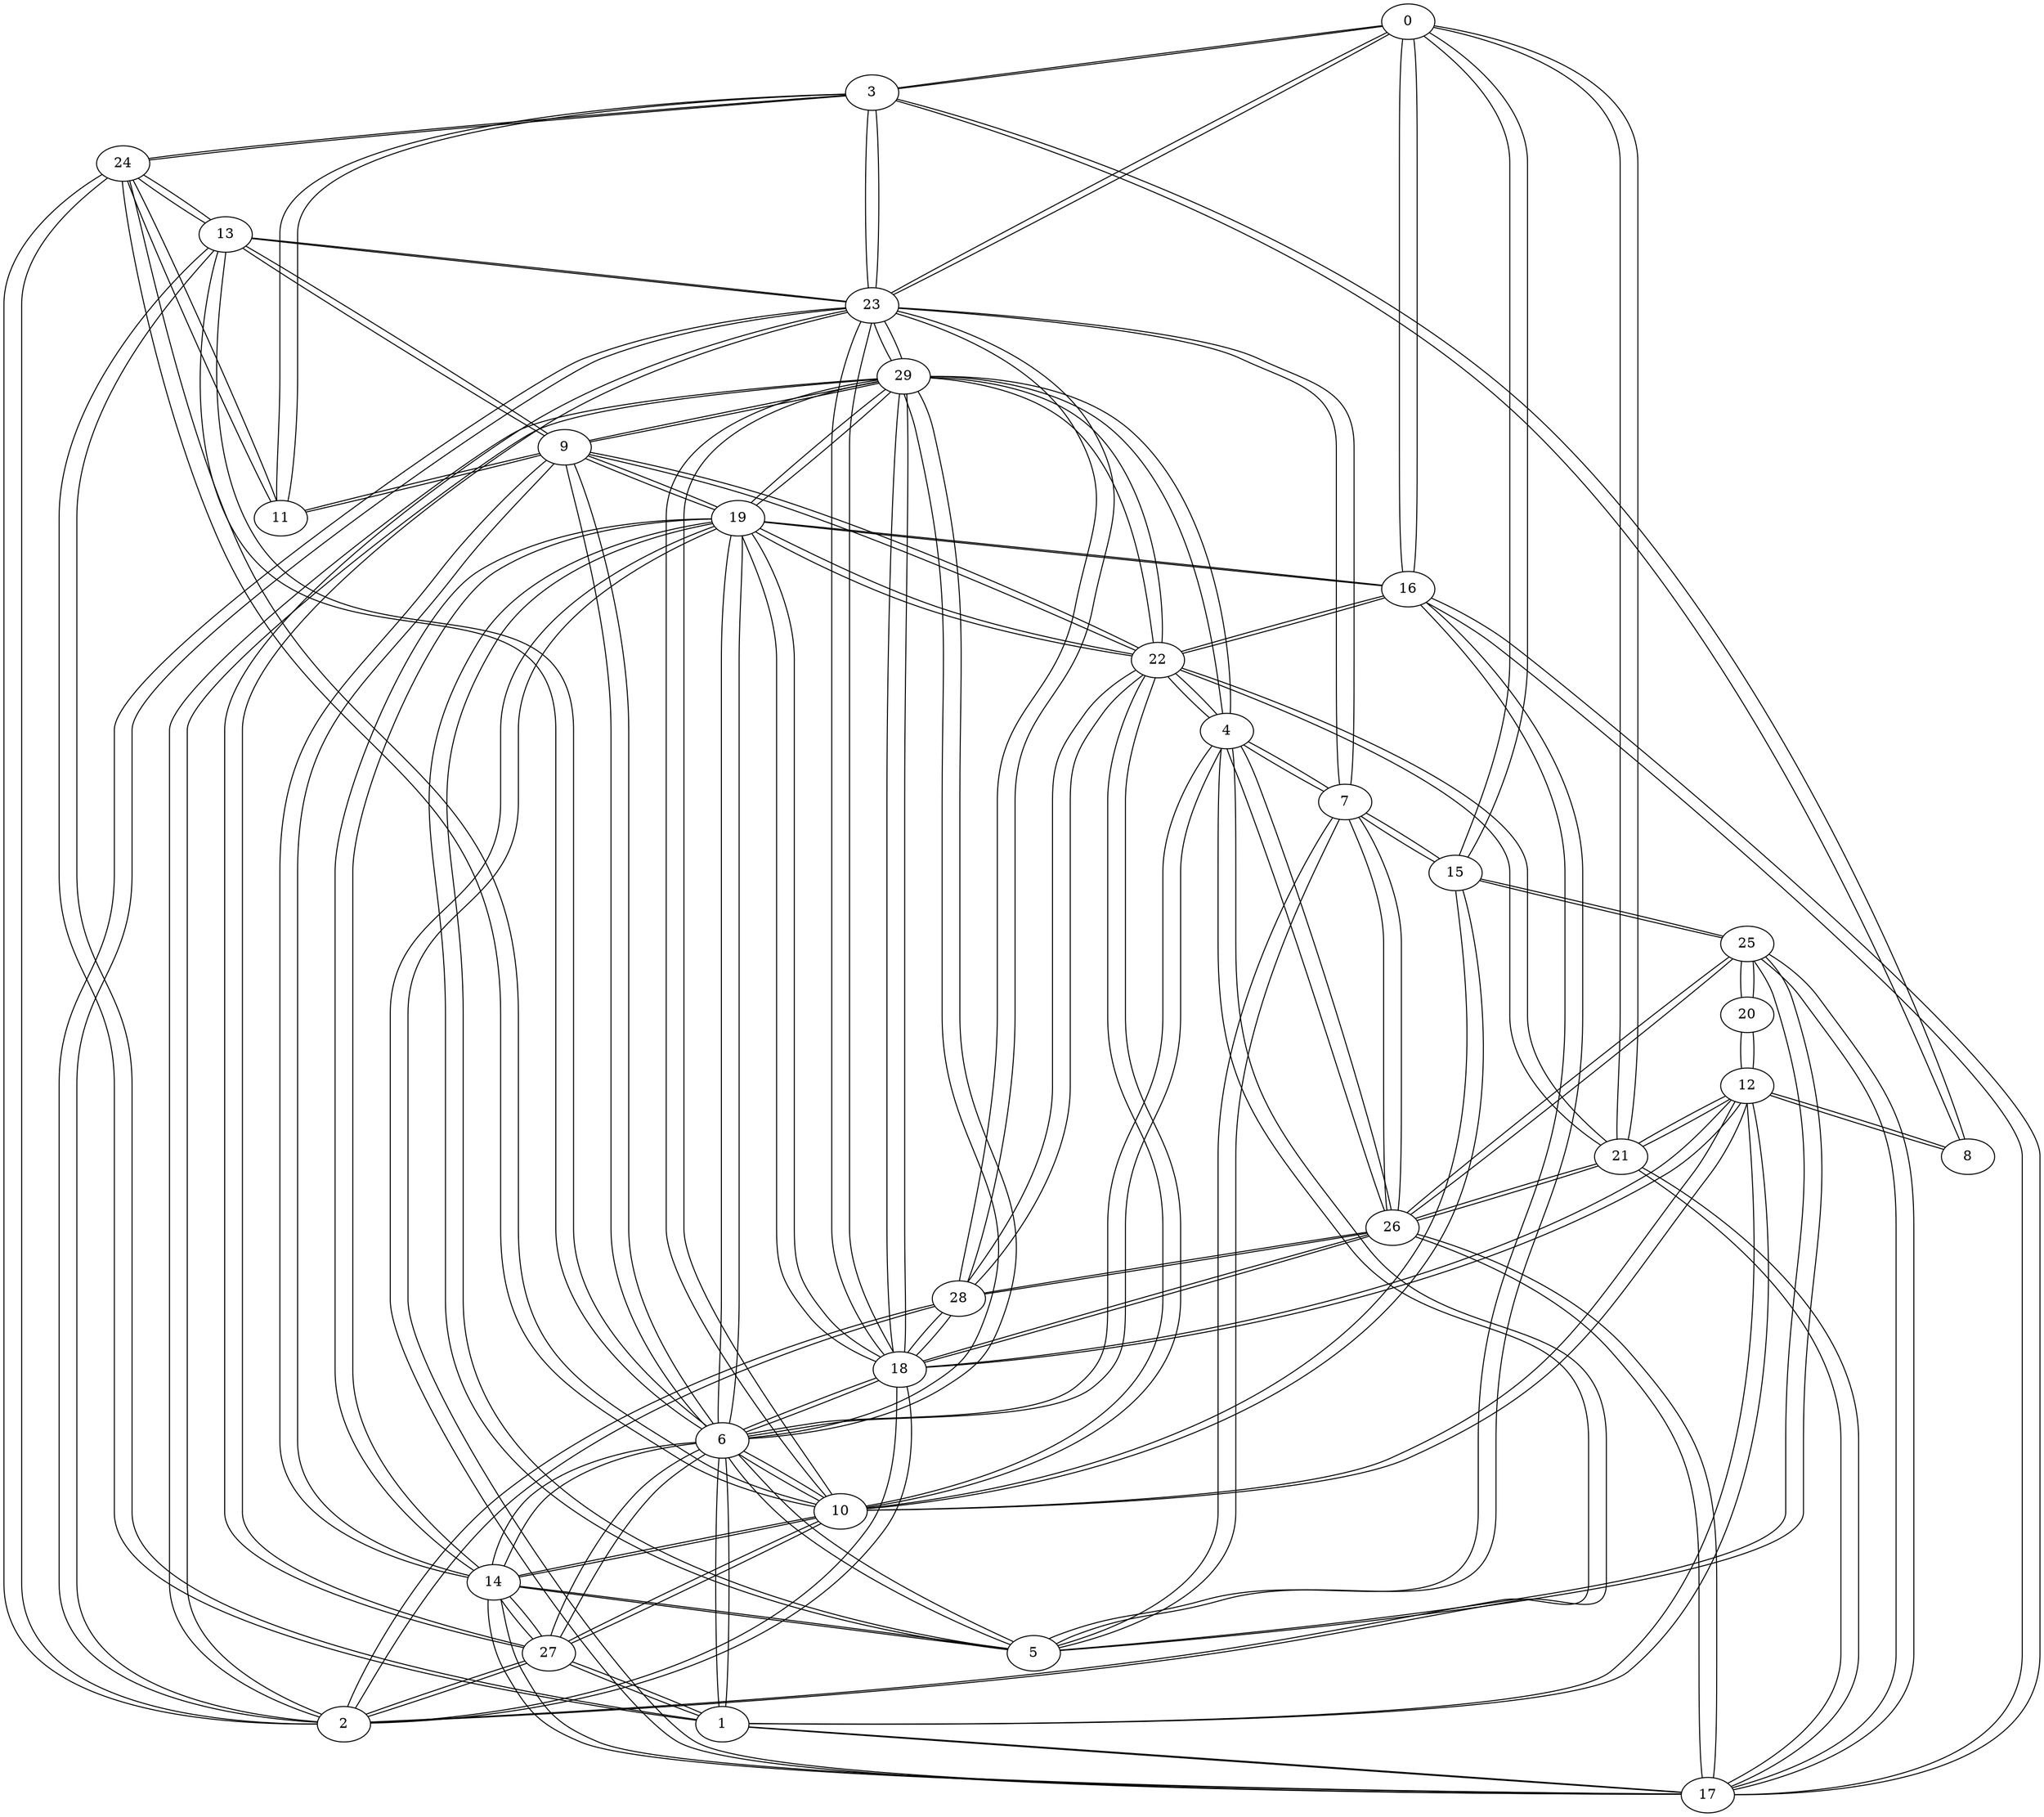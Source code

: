 graph {
  0 -- 3;
  0 -- 15;
  0 -- 16;
  0 -- 21;
  0 -- 23;
  3 -- 0;
  3 -- 8;
  3 -- 11;
  3 -- 23;
  3 -- 24;
  15 -- 0;
  15 -- 7;
  15 -- 10;
  15 -- 25;
  16 -- 0;
  16 -- 5;
  16 -- 17;
  16 -- 19;
  16 -- 22;
  21 -- 0;
  21 -- 12;
  21 -- 17;
  21 -- 22;
  21 -- 26;
  23 -- 0;
  23 -- 2;
  23 -- 3;
  23 -- 7;
  23 -- 13;
  23 -- 18;
  23 -- 27;
  23 -- 28;
  23 -- 29;
  1 -- 6;
  1 -- 12;
  1 -- 13;
  1 -- 17;
  1 -- 27;
  6 -- 1;
  6 -- 4;
  6 -- 5;
  6 -- 9;
  6 -- 10;
  6 -- 13;
  6 -- 14;
  6 -- 18;
  6 -- 19;
  6 -- 27;
  6 -- 29;
  12 -- 1;
  12 -- 8;
  12 -- 10;
  12 -- 18;
  12 -- 20;
  12 -- 21;
  13 -- 1;
  13 -- 6;
  13 -- 9;
  13 -- 23;
  13 -- 24;
  17 -- 1;
  17 -- 14;
  17 -- 16;
  17 -- 19;
  17 -- 21;
  17 -- 25;
  17 -- 26;
  27 -- 1;
  27 -- 2;
  27 -- 6;
  27 -- 10;
  27 -- 14;
  27 -- 23;
  2 -- 4;
  2 -- 18;
  2 -- 23;
  2 -- 24;
  2 -- 27;
  2 -- 28;
  2 -- 29;
  4 -- 2;
  4 -- 6;
  4 -- 7;
  4 -- 22;
  4 -- 26;
  4 -- 29;
  18 -- 2;
  18 -- 6;
  18 -- 12;
  18 -- 19;
  18 -- 23;
  18 -- 26;
  18 -- 28;
  18 -- 29;
  24 -- 2;
  24 -- 3;
  24 -- 10;
  24 -- 11;
  24 -- 13;
  28 -- 2;
  28 -- 18;
  28 -- 22;
  28 -- 23;
  28 -- 26;
  29 -- 2;
  29 -- 4;
  29 -- 6;
  29 -- 9;
  29 -- 10;
  29 -- 18;
  29 -- 19;
  29 -- 22;
  29 -- 23;
  8 -- 3;
  8 -- 12;
  11 -- 3;
  11 -- 9;
  11 -- 24;
  7 -- 4;
  7 -- 5;
  7 -- 15;
  7 -- 23;
  7 -- 26;
  22 -- 4;
  22 -- 9;
  22 -- 10;
  22 -- 16;
  22 -- 19;
  22 -- 21;
  22 -- 28;
  22 -- 29;
  26 -- 4;
  26 -- 7;
  26 -- 17;
  26 -- 18;
  26 -- 21;
  26 -- 25;
  26 -- 28;
  5 -- 6;
  5 -- 7;
  5 -- 14;
  5 -- 16;
  5 -- 19;
  5 -- 25;
  14 -- 5;
  14 -- 6;
  14 -- 9;
  14 -- 10;
  14 -- 17;
  14 -- 19;
  14 -- 27;
  19 -- 5;
  19 -- 6;
  19 -- 9;
  19 -- 14;
  19 -- 16;
  19 -- 17;
  19 -- 18;
  19 -- 22;
  19 -- 29;
  25 -- 5;
  25 -- 15;
  25 -- 17;
  25 -- 20;
  25 -- 26;
  9 -- 6;
  9 -- 11;
  9 -- 13;
  9 -- 14;
  9 -- 19;
  9 -- 22;
  9 -- 29;
  10 -- 6;
  10 -- 12;
  10 -- 14;
  10 -- 15;
  10 -- 22;
  10 -- 24;
  10 -- 27;
  10 -- 29;
  20 -- 12;
  20 -- 25;
}